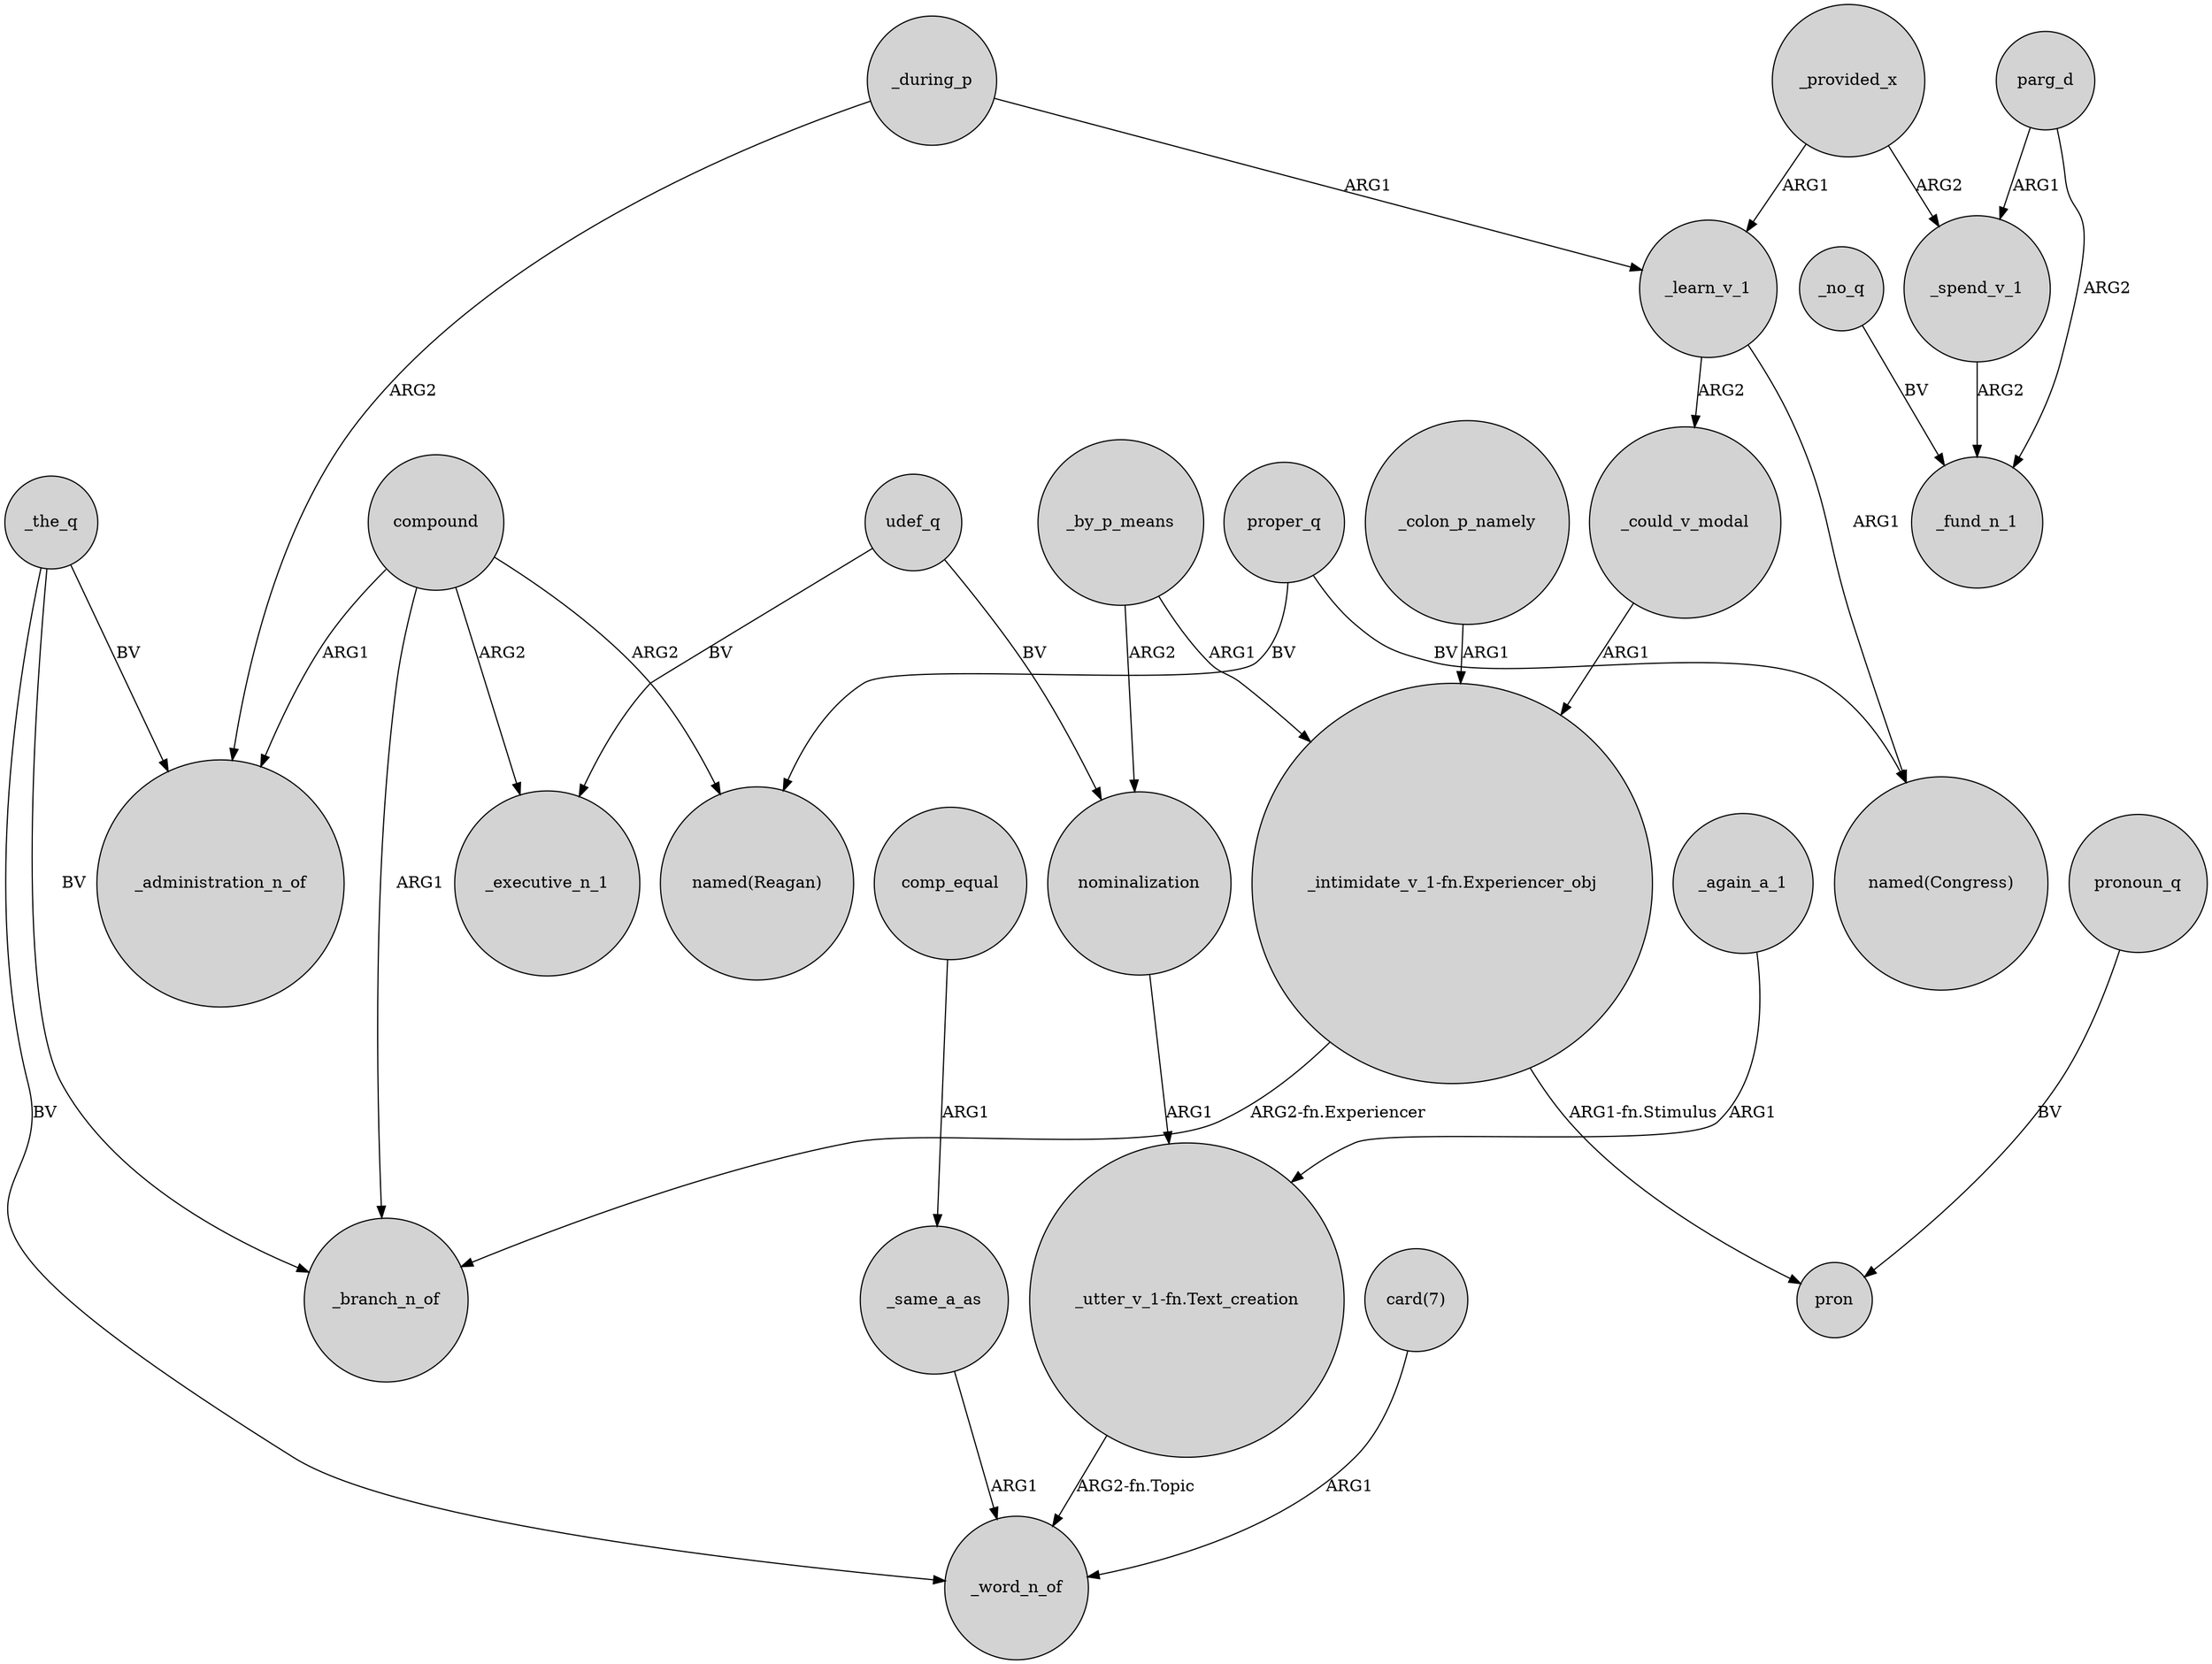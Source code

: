 digraph {
	node [shape=circle style=filled]
	compound -> _branch_n_of [label=ARG1]
	_by_p_means -> nominalization [label=ARG2]
	_again_a_1 -> "_utter_v_1-fn.Text_creation" [label=ARG1]
	udef_q -> _executive_n_1 [label=BV]
	"_utter_v_1-fn.Text_creation" -> _word_n_of [label="ARG2-fn.Topic"]
	_during_p -> _administration_n_of [label=ARG2]
	compound -> _administration_n_of [label=ARG1]
	_provided_x -> _spend_v_1 [label=ARG2]
	_spend_v_1 -> _fund_n_1 [label=ARG2]
	"_intimidate_v_1-fn.Experiencer_obj" -> _branch_n_of [label="ARG2-fn.Experiencer"]
	_provided_x -> _learn_v_1 [label=ARG1]
	_colon_p_namely -> "_intimidate_v_1-fn.Experiencer_obj" [label=ARG1]
	parg_d -> _fund_n_1 [label=ARG2]
	_during_p -> _learn_v_1 [label=ARG1]
	proper_q -> "named(Congress)" [label=BV]
	_same_a_as -> _word_n_of [label=ARG1]
	pronoun_q -> pron [label=BV]
	"card(7)" -> _word_n_of [label=ARG1]
	_the_q -> _word_n_of [label=BV]
	comp_equal -> _same_a_as [label=ARG1]
	_could_v_modal -> "_intimidate_v_1-fn.Experiencer_obj" [label=ARG1]
	udef_q -> nominalization [label=BV]
	nominalization -> "_utter_v_1-fn.Text_creation" [label=ARG1]
	proper_q -> "named(Reagan)" [label=BV]
	compound -> "named(Reagan)" [label=ARG2]
	parg_d -> _spend_v_1 [label=ARG1]
	"_intimidate_v_1-fn.Experiencer_obj" -> pron [label="ARG1-fn.Stimulus"]
	_the_q -> _branch_n_of [label=BV]
	_the_q -> _administration_n_of [label=BV]
	compound -> _executive_n_1 [label=ARG2]
	_no_q -> _fund_n_1 [label=BV]
	_learn_v_1 -> _could_v_modal [label=ARG2]
	_by_p_means -> "_intimidate_v_1-fn.Experiencer_obj" [label=ARG1]
	_learn_v_1 -> "named(Congress)" [label=ARG1]
}

